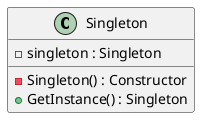@startuml
class Singleton{
	-singleton : Singleton
	-Singleton() : Constructor
	+GetInstance() : Singleton
}
@enduml
